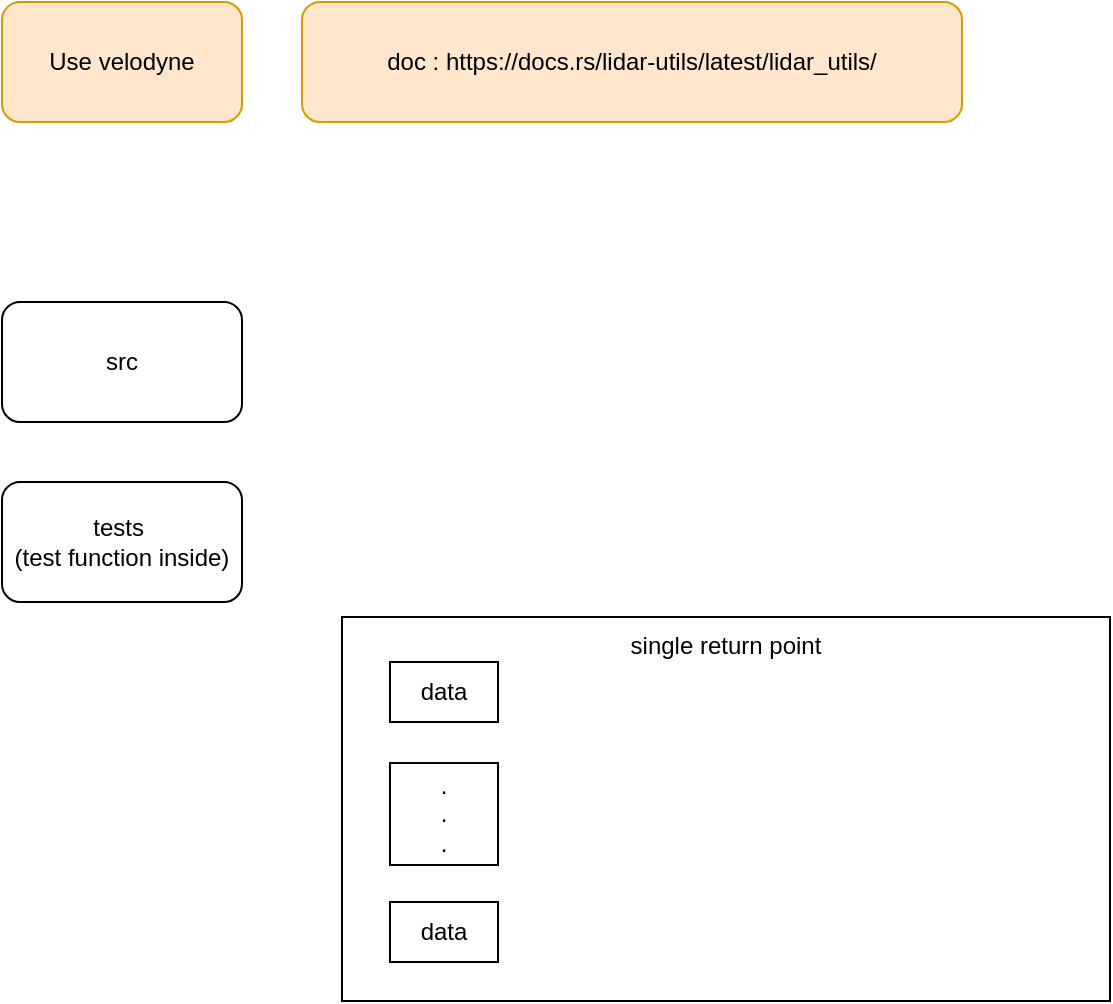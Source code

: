 <mxfile version="15.9.4" type="github">
  <diagram id="g9rVfQRId_UXP_9nCWD6" name="Page-1">
    <mxGraphModel dx="576" dy="1433" grid="1" gridSize="10" guides="1" tooltips="1" connect="1" arrows="1" fold="1" page="1" pageScale="1" pageWidth="827" pageHeight="1169" math="0" shadow="0">
      <root>
        <mxCell id="0" />
        <mxCell id="1" parent="0" />
        <mxCell id="_eqaHYVxHlZJ16gZmGbW-1" value="single return point" style="rounded=0;whiteSpace=wrap;html=1;verticalAlign=top;" vertex="1" parent="1">
          <mxGeometry x="390" y="287.5" width="384" height="192" as="geometry" />
        </mxCell>
        <mxCell id="2hSiSO6r-g4GhnsCLej8-1" value="tests&amp;nbsp;&lt;br&gt;(test function inside)" style="rounded=1;whiteSpace=wrap;html=1;" parent="1" vertex="1">
          <mxGeometry x="220" y="220" width="120" height="60" as="geometry" />
        </mxCell>
        <mxCell id="2hSiSO6r-g4GhnsCLej8-2" value="src" style="rounded=1;whiteSpace=wrap;html=1;" parent="1" vertex="1">
          <mxGeometry x="220" y="130" width="120" height="60" as="geometry" />
        </mxCell>
        <mxCell id="2hSiSO6r-g4GhnsCLej8-3" value="Use velodyne" style="rounded=1;whiteSpace=wrap;html=1;fillColor=#ffe6cc;strokeColor=#d79b00;" parent="1" vertex="1">
          <mxGeometry x="220" y="-20" width="120" height="60" as="geometry" />
        </mxCell>
        <mxCell id="2hSiSO6r-g4GhnsCLej8-4" value="doc :&amp;nbsp;https://docs.rs/lidar-utils/latest/lidar_utils/" style="rounded=1;whiteSpace=wrap;html=1;fillColor=#ffe6cc;strokeColor=#d79b00;" parent="1" vertex="1">
          <mxGeometry x="370" y="-20" width="330" height="60" as="geometry" />
        </mxCell>
        <mxCell id="_eqaHYVxHlZJ16gZmGbW-2" value="data" style="rounded=0;whiteSpace=wrap;html=1;" vertex="1" parent="1">
          <mxGeometry x="414" y="430" width="54" height="30" as="geometry" />
        </mxCell>
        <mxCell id="_eqaHYVxHlZJ16gZmGbW-3" value="data" style="rounded=0;whiteSpace=wrap;html=1;" vertex="1" parent="1">
          <mxGeometry x="414" y="310" width="54" height="30" as="geometry" />
        </mxCell>
        <mxCell id="_eqaHYVxHlZJ16gZmGbW-4" value=".&lt;br&gt;.&lt;br&gt;.&lt;br&gt;" style="rounded=0;whiteSpace=wrap;html=1;" vertex="1" parent="1">
          <mxGeometry x="414" y="360.5" width="54" height="51" as="geometry" />
        </mxCell>
      </root>
    </mxGraphModel>
  </diagram>
</mxfile>
